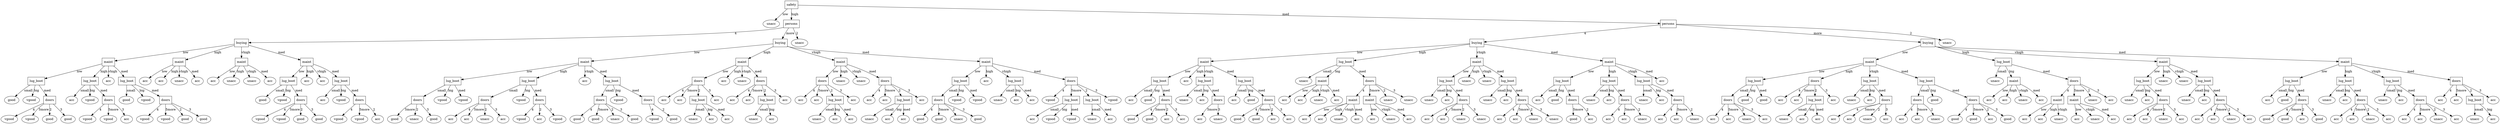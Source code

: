 digraph G {
	17934197  [label="safety", shape=box];
	597230  [label="unacc", shape=ellipse];
	17934197 -> 597230 [label="low"];
	4875224  [label="persons", shape=box];
	17934197 -> 4875224 [label="high"];
	31522607  [label="buying", shape=box];
	4875224 -> 31522607 [label="4"];
	9532399  [label="maint", shape=box];
	31522607 -> 9532399 [label="low"];
	22171962  [label="lug_boot", shape=box];
	9532399 -> 22171962 [label="low"];
	22201561  [label="good", shape=ellipse];
	22171962 -> 22201561 [label="small"];
	16359413  [label="vgood", shape=ellipse];
	22171962 -> 16359413 [label="big"];
	7652266  [label="doors", shape=box];
	22171962 -> 7652266 [label="med"];
	31063377  [label="vgood", shape=ellipse];
	7652266 -> 31063377 [label="4"];
	8785225  [label="vgood", shape=ellipse];
	7652266 -> 8785225 [label="5more"];
	13783459  [label="good", shape=ellipse];
	7652266 -> 13783459 [label="2"];
	32358515  [label="good", shape=ellipse];
	7652266 -> 32358515 [label="3"];
	32887686  [label="lug_boot", shape=box];
	9532399 -> 32887686 [label="high"];
	1187613  [label="acc", shape=ellipse];
	32887686 -> 1187613 [label="small"];
	28893273  [label="vgood", shape=ellipse];
	32887686 -> 28893273 [label="big"];
	9502784  [label="doors", shape=box];
	32887686 -> 9502784 [label="med"];
	27756227  [label="vgood", shape=ellipse];
	9502784 -> 27756227 [label="4"];
	25200832  [label="vgood", shape=ellipse];
	9502784 -> 25200832 [label="5more"];
	26354209  [label="acc", shape=ellipse];
	9502784 -> 26354209 [label="3"];
	16695559  [label="acc", shape=ellipse];
	9532399 -> 16695559 [label="vhigh"];
	20111677  [label="lug_boot", shape=box];
	9532399 -> 20111677 [label="med"];
	23163273  [label="good", shape=ellipse];
	20111677 -> 23163273 [label="small"];
	6616781  [label="vgood", shape=ellipse];
	20111677 -> 6616781 [label="big"];
	8856448  [label="doors", shape=box];
	20111677 -> 8856448 [label="med"];
	2864404  [label="vgood", shape=ellipse];
	8856448 -> 2864404 [label="4"];
	24993066  [label="vgood", shape=ellipse];
	8856448 -> 24993066 [label="5more"];
	24093812  [label="good", shape=ellipse];
	8856448 -> 24093812 [label="2"];
	9814147  [label="good", shape=ellipse];
	8856448 -> 9814147 [label="3"];
	26335425  [label="maint", shape=box];
	31522607 -> 26335425 [label="high"];
	2989062  [label="acc", shape=ellipse];
	26335425 -> 2989062 [label="low"];
	6183504  [label="acc", shape=ellipse];
	26335425 -> 6183504 [label="high"];
	8087689  [label="unacc", shape=ellipse];
	26335425 -> 8087689 [label="vhigh"];
	798709  [label="acc", shape=ellipse];
	26335425 -> 798709 [label="med"];
	2145913  [label="maint", shape=box];
	31522607 -> 2145913 [label="vhigh"];
	28910606  [label="acc", shape=ellipse];
	2145913 -> 28910606 [label="low"];
	32392776  [label="unacc", shape=ellipse];
	2145913 -> 32392776 [label="high"];
	4729123  [label="unacc", shape=ellipse];
	2145913 -> 4729123 [label="vhigh"];
	25488452  [label="acc", shape=ellipse];
	2145913 -> 25488452 [label="med"];
	28541929  [label="maint", shape=box];
	31522607 -> 28541929 [label="med"];
	10053659  [label="lug_boot", shape=box];
	28541929 -> 10053659 [label="low"];
	25292276  [label="good", shape=ellipse];
	10053659 -> 25292276 [label="small"];
	19739141  [label="vgood", shape=ellipse];
	10053659 -> 19739141 [label="big"];
	3086625  [label="doors", shape=box];
	10053659 -> 3086625 [label="med"];
	1760304  [label="vgood", shape=ellipse];
	3086625 -> 1760304 [label="4"];
	23984203  [label="vgood", shape=ellipse];
	3086625 -> 23984203 [label="5more"];
	13120210  [label="good", shape=ellipse];
	3086625 -> 13120210 [label="2"];
	25199001  [label="good", shape=ellipse];
	3086625 -> 25199001 [label="3"];
	29132923  [label="acc", shape=ellipse];
	28541929 -> 29132923 [label="high"];
	10774273  [label="acc", shape=ellipse];
	28541929 -> 10774273 [label="vhigh"];
	23503403  [label="lug_boot", shape=box];
	28541929 -> 23503403 [label="med"];
	18926678  [label="acc", shape=ellipse];
	23503403 -> 18926678 [label="small"];
	4667711  [label="vgood", shape=ellipse];
	23503403 -> 4667711 [label="big"];
	33520158  [label="doors", shape=box];
	23503403 -> 33520158 [label="med"];
	27940859  [label="vgood", shape=ellipse];
	33520158 -> 27940859 [label="4"];
	7749469  [label="vgood", shape=ellipse];
	33520158 -> 7749469 [label="5more"];
	20590970  [label="acc", shape=ellipse];
	33520158 -> 20590970 [label="2"];
	25589390  [label="buying", shape=box];
	4875224 -> 25589390 [label="more"];
	13736904  [label="maint", shape=box];
	25589390 -> 13736904 [label="low"];
	21662929  [label="lug_boot", shape=box];
	13736904 -> 21662929 [label="low"];
	23268025  [label="doors", shape=box];
	21662929 -> 23268025 [label="small"];
	22355808  [label="good", shape=ellipse];
	23268025 -> 22355808 [label="5more"];
	25094328  [label="unacc", shape=ellipse];
	23268025 -> 25094328 [label="2"];
	14726901  [label="good", shape=ellipse];
	23268025 -> 14726901 [label="3"];
	17548445  [label="vgood", shape=ellipse];
	21662929 -> 17548445 [label="big"];
	26828160  [label="vgood", shape=ellipse];
	21662929 -> 26828160 [label="med"];
	29997514  [label="lug_boot", shape=box];
	13736904 -> 29997514 [label="high"];
	12888787  [label="doors", shape=box];
	29997514 -> 12888787 [label="small"];
	27994366  [label="acc", shape=ellipse];
	12888787 -> 27994366 [label="4"];
	1070904  [label="acc", shape=ellipse];
	12888787 -> 1070904 [label="5more"];
	13523740  [label="unacc", shape=ellipse];
	12888787 -> 13523740 [label="2"];
	29346106  [label="acc", shape=ellipse];
	12888787 -> 29346106 [label="3"];
	3414368  [label="vgood", shape=ellipse];
	29997514 -> 3414368 [label="big"];
	7219514  [label="doors", shape=box];
	29997514 -> 7219514 [label="med"];
	5546792  [label="vgood", shape=ellipse];
	7219514 -> 5546792 [label="4"];
	10736847  [label="acc", shape=ellipse];
	7219514 -> 10736847 [label="2"];
	32023030  [label="vgood", shape=ellipse];
	7219514 -> 32023030 [label="3"];
	31544005  [label="acc", shape=ellipse];
	13736904 -> 31544005 [label="vhigh"];
	78236  [label="lug_boot", shape=box];
	13736904 -> 78236 [label="med"];
	6301159  [label="doors", shape=box];
	78236 -> 6301159 [label="small"];
	5799060  [label="good", shape=ellipse];
	6301159 -> 5799060 [label="4"];
	22743805  [label="good", shape=ellipse];
	6301159 -> 22743805 [label="5more"];
	3045408  [label="unacc", shape=ellipse];
	6301159 -> 3045408 [label="2"];
	13665843  [label="good", shape=ellipse];
	6301159 -> 13665843 [label="3"];
	1741620  [label="vgood", shape=ellipse];
	78236 -> 1741620 [label="big"];
	11945013  [label="doors", shape=box];
	78236 -> 11945013 [label="med"];
	3668766  [label="vgood", shape=ellipse];
	11945013 -> 3668766 [label="4"];
	21471211  [label="good", shape=ellipse];
	11945013 -> 21471211 [label="2"];
	22297736  [label="maint", shape=box];
	25589390 -> 22297736 [label="high"];
	22155964  [label="doors", shape=box];
	22297736 -> 22155964 [label="low"];
	21762307  [label="acc", shape=ellipse];
	22155964 -> 21762307 [label="4"];
	15799300  [label="acc", shape=ellipse];
	22155964 -> 15799300 [label="5more"];
	22618484  [label="lug_boot", shape=box];
	22155964 -> 22618484 [label="2"];
	10703525  [label="unacc", shape=ellipse];
	22618484 -> 10703525 [label="small"];
	8846886  [label="acc", shape=ellipse];
	22618484 -> 8846886 [label="big"];
	9938272  [label="acc", shape=ellipse];
	22618484 -> 9938272 [label="med"];
	32134769  [label="acc", shape=ellipse];
	22155964 -> 32134769 [label="3"];
	30495813  [label="acc", shape=ellipse];
	22297736 -> 30495813 [label="high"];
	32745991  [label="unacc", shape=ellipse];
	22297736 -> 32745991 [label="vhigh"];
	2081531  [label="doors", shape=box];
	22297736 -> 2081531 [label="med"];
	20573914  [label="acc", shape=ellipse];
	2081531 -> 20573914 [label="4"];
	7359402  [label="acc", shape=ellipse];
	2081531 -> 7359402 [label="5more"];
	7841785  [label="lug_boot", shape=box];
	2081531 -> 7841785 [label="2"];
	28637909  [label="unacc", shape=ellipse];
	7841785 -> 28637909 [label="small"];
	12577309  [label="acc", shape=ellipse];
	7841785 -> 12577309 [label="big"];
	27475272  [label="acc", shape=ellipse];
	2081531 -> 27475272 [label="3"];
	813251  [label="maint", shape=box];
	25589390 -> 813251 [label="vhigh"];
	11665455  [label="doors", shape=box];
	813251 -> 11665455 [label="low"];
	2771331  [label="acc", shape=ellipse];
	11665455 -> 2771331 [label="4"];
	4219289  [label="acc", shape=ellipse];
	11665455 -> 4219289 [label="5more"];
	13086732  [label="lug_boot", shape=box];
	11665455 -> 13086732 [label="2"];
	32961174  [label="unacc", shape=ellipse];
	13086732 -> 32961174 [label="small"];
	28349544  [label="acc", shape=ellipse];
	13086732 -> 28349544 [label="big"];
	31414927  [label="acc", shape=ellipse];
	13086732 -> 31414927 [label="med"];
	11707096  [label="acc", shape=ellipse];
	11665455 -> 11707096 [label="3"];
	31538514  [label="unacc", shape=ellipse];
	813251 -> 31538514 [label="high"];
	8452719  [label="unacc", shape=ellipse];
	813251 -> 8452719 [label="vhigh"];
	28954187  [label="doors", shape=box];
	813251 -> 28954187 [label="med"];
	26657200  [label="acc", shape=ellipse];
	28954187 -> 26657200 [label="4"];
	8789796  [label="acc", shape=ellipse];
	28954187 -> 8789796 [label="5more"];
	23505432  [label="lug_boot", shape=box];
	28954187 -> 23505432 [label="2"];
	19475750  [label="unacc", shape=ellipse];
	23505432 -> 19475750 [label="small"];
	5450181  [label="acc", shape=ellipse];
	23505432 -> 5450181 [label="big"];
	31156635  [label="acc", shape=ellipse];
	23505432 -> 31156635 [label="med"];
	32663045  [label="acc", shape=ellipse];
	28954187 -> 32663045 [label="3"];
	17296353  [label="maint", shape=box];
	25589390 -> 17296353 [label="med"];
	17764792  [label="lug_boot", shape=box];
	17296353 -> 17764792 [label="low"];
	5525185  [label="doors", shape=box];
	17764792 -> 5525185 [label="small"];
	16675983  [label="good", shape=ellipse];
	5525185 -> 16675983 [label="4"];
	26644003  [label="good", shape=ellipse];
	5525185 -> 26644003 [label="5more"];
	21866740  [label="unacc", shape=ellipse];
	5525185 -> 21866740 [label="2"];
	26174005  [label="good", shape=ellipse];
	5525185 -> 26174005 [label="3"];
	7905810  [label="vgood", shape=ellipse];
	17764792 -> 7905810 [label="big"];
	30957433  [label="vgood", shape=ellipse];
	17764792 -> 30957433 [label="med"];
	6561434  [label="acc", shape=ellipse];
	17296353 -> 6561434 [label="high"];
	18163514  [label="lug_boot", shape=box];
	17296353 -> 18163514 [label="vhigh"];
	29524641  [label="unacc", shape=ellipse];
	18163514 -> 29524641 [label="small"];
	17707667  [label="acc", shape=ellipse];
	18163514 -> 17707667 [label="big"];
	18506989  [label="acc", shape=ellipse];
	18163514 -> 18506989 [label="med"];
	30936685  [label="doors", shape=box];
	17296353 -> 30936685 [label="med"];
	26956691  [label="vgood", shape=ellipse];
	30936685 -> 26956691 [label="4"];
	9166034  [label="lug_boot", shape=box];
	30936685 -> 9166034 [label="5more"];
	5143025  [label="acc", shape=ellipse];
	9166034 -> 5143025 [label="small"];
	2614099  [label="vgood", shape=ellipse];
	9166034 -> 2614099 [label="big"];
	12423818  [label="vgood", shape=ellipse];
	9166034 -> 12423818 [label="med"];
	31442247  [label="lug_boot", shape=box];
	30936685 -> 31442247 [label="2"];
	1111763  [label="unacc", shape=ellipse];
	31442247 -> 1111763 [label="small"];
	29147324  [label="acc", shape=ellipse];
	31442247 -> 29147324 [label="med"];
	17933220  [label="vgood", shape=ellipse];
	30936685 -> 17933220 [label="3"];
	17725708  [label="unacc", shape=ellipse];
	4875224 -> 17725708 [label="2"];
	19736127  [label="persons", shape=box];
	17934197 -> 19736127 [label="med"];
	19533676  [label="buying", shape=box];
	19736127 -> 19533676 [label="4"];
	5938662  [label="maint", shape=box];
	19533676 -> 5938662 [label="low"];
	20228056  [label="lug_boot", shape=box];
	5938662 -> 20228056 [label="low"];
	33001201  [label="acc", shape=ellipse];
	20228056 -> 33001201 [label="small"];
	29992592  [label="good", shape=ellipse];
	20228056 -> 29992592 [label="big"];
	30832493  [label="doors", shape=box];
	20228056 -> 30832493 [label="med"];
	20631685  [label="good", shape=ellipse];
	30832493 -> 20631685 [label="4"];
	5230193  [label="good", shape=ellipse];
	30832493 -> 5230193 [label="5more"];
	24807938  [label="acc", shape=ellipse];
	30832493 -> 24807938 [label="2"];
	33208902  [label="acc", shape=ellipse];
	30832493 -> 33208902 [label="3"];
	31161848  [label="acc", shape=ellipse];
	5938662 -> 31161848 [label="high"];
	19610963  [label="lug_boot", shape=box];
	5938662 -> 19610963 [label="vhigh"];
	29839159  [label="unacc", shape=ellipse];
	19610963 -> 29839159 [label="small"];
	2208288  [label="acc", shape=ellipse];
	19610963 -> 2208288 [label="big"];
	3502256  [label="doors", shape=box];
	19610963 -> 3502256 [label="med"];
	7958910  [label="acc", shape=ellipse];
	3502256 -> 7958910 [label="5more"];
	17444196  [label="unacc", shape=ellipse];
	3502256 -> 17444196 [label="3"];
	19543842  [label="lug_boot", shape=box];
	5938662 -> 19543842 [label="med"];
	9031454  [label="acc", shape=ellipse];
	19543842 -> 9031454 [label="small"];
	24962279  [label="good", shape=ellipse];
	19543842 -> 24962279 [label="big"];
	9971081  [label="doors", shape=box];
	19543842 -> 9971081 [label="med"];
	13141056  [label="good", shape=ellipse];
	9971081 -> 13141056 [label="4"];
	6460284  [label="good", shape=ellipse];
	9971081 -> 6460284 [label="5more"];
	29418586  [label="acc", shape=ellipse];
	9971081 -> 29418586 [label="2"];
	13626440  [label="acc", shape=ellipse];
	9971081 -> 13626440 [label="3"];
	10580099  [label="lug_boot", shape=box];
	19533676 -> 10580099 [label="high"];
	14800362  [label="unacc", shape=ellipse];
	10580099 -> 14800362 [label="small"];
	10690075  [label="maint", shape=box];
	10580099 -> 10690075 [label="big"];
	17671659  [label="acc", shape=ellipse];
	10690075 -> 17671659 [label="low"];
	17308974  [label="acc", shape=ellipse];
	10690075 -> 17308974 [label="high"];
	28571689  [label="unacc", shape=ellipse];
	10690075 -> 28571689 [label="vhigh"];
	6915075  [label="acc", shape=ellipse];
	10690075 -> 6915075 [label="med"];
	22676229  [label="doors", shape=box];
	10580099 -> 22676229 [label="med"];
	8146001  [label="maint", shape=box];
	22676229 -> 8146001 [label="4"];
	7756310  [label="acc", shape=ellipse];
	8146001 -> 7756310 [label="low"];
	1346515  [label="acc", shape=ellipse];
	8146001 -> 1346515 [label="high"];
	15206466  [label="unacc", shape=ellipse];
	8146001 -> 15206466 [label="vhigh"];
	24531886  [label="acc", shape=ellipse];
	8146001 -> 24531886 [label="med"];
	24109300  [label="maint", shape=box];
	22676229 -> 24109300 [label="5more"];
	1691809  [label="acc", shape=ellipse];
	24109300 -> 1691809 [label="low"];
	13642577  [label="unacc", shape=ellipse];
	24109300 -> 13642577 [label="vhigh"];
	13366030  [label="acc", shape=ellipse];
	24109300 -> 13366030 [label="med"];
	29509536  [label="unacc", shape=ellipse];
	22676229 -> 29509536 [label="2"];
	32269974  [label="unacc", shape=ellipse];
	22676229 -> 32269974 [label="3"];
	21173056  [label="maint", shape=box];
	19533676 -> 21173056 [label="vhigh"];
	10805987  [label="lug_boot", shape=box];
	21173056 -> 10805987 [label="low"];
	19642336  [label="unacc", shape=ellipse];
	10805987 -> 19642336 [label="small"];
	20248218  [label="acc", shape=ellipse];
	10805987 -> 20248218 [label="big"];
	2758093  [label="doors", shape=box];
	10805987 -> 2758093 [label="med"];
	16607409  [label="acc", shape=ellipse];
	2758093 -> 16607409 [label="4"];
	14962806  [label="acc", shape=ellipse];
	2758093 -> 14962806 [label="5more"];
	22976342  [label="unacc", shape=ellipse];
	2758093 -> 22976342 [label="2"];
	18983808  [label="unacc", shape=ellipse];
	2758093 -> 18983808 [label="3"];
	25326212  [label="unacc", shape=ellipse];
	21173056 -> 25326212 [label="high"];
	19690856  [label="unacc", shape=ellipse];
	21173056 -> 19690856 [label="vhigh"];
	30411188  [label="lug_boot", shape=box];
	21173056 -> 30411188 [label="med"];
	19731881  [label="unacc", shape=ellipse];
	30411188 -> 19731881 [label="small"];
	15277917  [label="acc", shape=ellipse];
	30411188 -> 15277917 [label="big"];
	17447716  [label="doors", shape=box];
	30411188 -> 17447716 [label="med"];
	11587215  [label="acc", shape=ellipse];
	17447716 -> 11587215 [label="4"];
	29959477  [label="acc", shape=ellipse];
	17447716 -> 29959477 [label="5more"];
	11124894  [label="unacc", shape=ellipse];
	17447716 -> 11124894 [label="2"];
	10807107  [label="unacc", shape=ellipse];
	17447716 -> 10807107 [label="3"];
	4909906  [label="maint", shape=box];
	19533676 -> 4909906 [label="med"];
	10446619  [label="lug_boot", shape=box];
	4909906 -> 10446619 [label="low"];
	19543955  [label="acc", shape=ellipse];
	10446619 -> 19543955 [label="small"];
	10933534  [label="good", shape=ellipse];
	10446619 -> 10933534 [label="big"];
	15842168  [label="doors", shape=box];
	10446619 -> 15842168 [label="med"];
	4916061  [label="good", shape=ellipse];
	15842168 -> 4916061 [label="5more"];
	13238549  [label="acc", shape=ellipse];
	15842168 -> 13238549 [label="2"];
	860069  [label="lug_boot", shape=box];
	4909906 -> 860069 [label="high"];
	26780757  [label="unacc", shape=ellipse];
	860069 -> 26780757 [label="small"];
	5041714  [label="acc", shape=ellipse];
	860069 -> 5041714 [label="big"];
	11155366  [label="doors", shape=box];
	860069 -> 11155366 [label="med"];
	19627754  [label="acc", shape=ellipse];
	11155366 -> 19627754 [label="4"];
	10040639  [label="acc", shape=ellipse];
	11155366 -> 10040639 [label="5more"];
	7791465  [label="unacc", shape=ellipse];
	11155366 -> 7791465 [label="2"];
	21764429  [label="lug_boot", shape=box];
	4909906 -> 21764429 [label="vhigh"];
	17901443  [label="unacc", shape=ellipse];
	21764429 -> 17901443 [label="small"];
	20531348  [label="acc", shape=ellipse];
	21764429 -> 20531348 [label="big"];
	30146205  [label="doors", shape=box];
	21764429 -> 30146205 [label="med"];
	28899428  [label="acc", shape=ellipse];
	30146205 -> 28899428 [label="4"];
	12285785  [label="acc", shape=ellipse];
	30146205 -> 12285785 [label="5more"];
	26779524  [label="unacc", shape=ellipse];
	30146205 -> 26779524 [label="2"];
	17876004  [label="acc", shape=ellipse];
	4909906 -> 17876004 [label="med"];
	29173348  [label="buying", shape=box];
	19736127 -> 29173348 [label="more"];
	19106770  [label="maint", shape=box];
	29173348 -> 19106770 [label="low"];
	11582167  [label="lug_boot", shape=box];
	19106770 -> 11582167 [label="low"];
	12227392  [label="doors", shape=box];
	11582167 -> 12227392 [label="small"];
	18450577  [label="acc", shape=ellipse];
	12227392 -> 18450577 [label="4"];
	22355327  [label="acc", shape=ellipse];
	12227392 -> 22355327 [label="5more"];
	17007273  [label="unacc", shape=ellipse];
	12227392 -> 17007273 [label="2"];
	24585668  [label="acc", shape=ellipse];
	12227392 -> 24585668 [label="3"];
	22048196  [label="good", shape=ellipse];
	11582167 -> 22048196 [label="big"];
	22438818  [label="good", shape=ellipse];
	11582167 -> 22438818 [label="med"];
	10969598  [label="doors", shape=box];
	19106770 -> 10969598 [label="high"];
	17984263  [label="acc", shape=ellipse];
	10969598 -> 17984263 [label="4"];
	3199106  [label="acc", shape=ellipse];
	10969598 -> 3199106 [label="5more"];
	13185532  [label="lug_boot", shape=box];
	10969598 -> 13185532 [label="2"];
	15778003  [label="unacc", shape=ellipse];
	13185532 -> 15778003 [label="small"];
	229902  [label="acc", shape=ellipse];
	13185532 -> 229902 [label="big"];
	5210326  [label="acc", shape=ellipse];
	13185532 -> 5210326 [label="med"];
	26440236  [label="acc", shape=ellipse];
	10969598 -> 26440236 [label="3"];
	19712349  [label="lug_boot", shape=box];
	19106770 -> 19712349 [label="vhigh"];
	22543186  [label="unacc", shape=ellipse];
	19712349 -> 22543186 [label="small"];
	20243707  [label="acc", shape=ellipse];
	19712349 -> 20243707 [label="big"];
	27602911  [label="doors", shape=box];
	19712349 -> 27602911 [label="med"];
	32113234  [label="acc", shape=ellipse];
	27602911 -> 32113234 [label="4"];
	4098499  [label="acc", shape=ellipse];
	27602911 -> 4098499 [label="5more"];
	29791654  [label="unacc", shape=ellipse];
	27602911 -> 29791654 [label="2"];
	9097070  [label="acc", shape=ellipse];
	27602911 -> 9097070 [label="3"];
	20474136  [label="lug_boot", shape=box];
	19106770 -> 20474136 [label="med"];
	8106640  [label="doors", shape=box];
	20474136 -> 8106640 [label="small"];
	17320380  [label="acc", shape=ellipse];
	8106640 -> 17320380 [label="4"];
	18929195  [label="acc", shape=ellipse];
	8106640 -> 18929195 [label="5more"];
	13419912  [label="unacc", shape=ellipse];
	8106640 -> 13419912 [label="2"];
	29131495  [label="good", shape=ellipse];
	20474136 -> 29131495 [label="big"];
	20324370  [label="doors", shape=box];
	20474136 -> 20324370 [label="med"];
	7578443  [label="good", shape=ellipse];
	20324370 -> 7578443 [label="4"];
	31822120  [label="good", shape=ellipse];
	20324370 -> 31822120 [label="5more"];
	10284430  [label="acc", shape=ellipse];
	20324370 -> 10284430 [label="2"];
	11546362  [label="good", shape=ellipse];
	20324370 -> 11546362 [label="3"];
	14440411  [label="lug_boot", shape=box];
	29173348 -> 14440411 [label="high"];
	795840  [label="unacc", shape=ellipse];
	14440411 -> 795840 [label="small"];
	21021313  [label="maint", shape=box];
	14440411 -> 21021313 [label="big"];
	10605044  [label="acc", shape=ellipse];
	21021313 -> 10605044 [label="low"];
	31401995  [label="acc", shape=ellipse];
	21021313 -> 31401995 [label="high"];
	29232906  [label="unacc", shape=ellipse];
	21021313 -> 29232906 [label="vhigh"];
	13459339  [label="acc", shape=ellipse];
	21021313 -> 13459339 [label="med"];
	20698484  [label="doors", shape=box];
	14440411 -> 20698484 [label="med"];
	20634710  [label="maint", shape=box];
	20698484 -> 20634710 [label="4"];
	22522451  [label="acc", shape=ellipse];
	20634710 -> 22522451 [label="low"];
	7295144  [label="acc", shape=ellipse];
	20634710 -> 7295144 [label="high"];
	1603604  [label="unacc", shape=ellipse];
	20634710 -> 1603604 [label="vhigh"];
	7579563  [label="maint", shape=box];
	20698484 -> 7579563 [label="5more"];
	17103608  [label="acc", shape=ellipse];
	7579563 -> 17103608 [label="low"];
	33081055  [label="unacc", shape=ellipse];
	7579563 -> 33081055 [label="vhigh"];
	29912037  [label="acc", shape=ellipse];
	7579563 -> 29912037 [label="med"];
	19116636  [label="unacc", shape=ellipse];
	20698484 -> 19116636 [label="2"];
	9616314  [label="acc", shape=ellipse];
	20698484 -> 9616314 [label="3"];
	23255990  [label="maint", shape=box];
	29173348 -> 23255990 [label="vhigh"];
	21414356  [label="lug_boot", shape=box];
	23255990 -> 21414356 [label="low"];
	6259058  [label="unacc", shape=ellipse];
	21414356 -> 6259058 [label="small"];
	2859291  [label="acc", shape=ellipse];
	21414356 -> 2859291 [label="big"];
	6166426  [label="doors", shape=box];
	21414356 -> 6166426 [label="med"];
	23047631  [label="acc", shape=ellipse];
	6166426 -> 23047631 [label="4"];
	9182681  [label="acc", shape=ellipse];
	6166426 -> 9182681 [label="5more"];
	16496587  [label="unacc", shape=ellipse];
	6166426 -> 16496587 [label="2"];
	31427481  [label="acc", shape=ellipse];
	6166426 -> 31427481 [label="3"];
	21375057  [label="unacc", shape=ellipse];
	23255990 -> 21375057 [label="high"];
	16842840  [label="unacc", shape=ellipse];
	23255990 -> 16842840 [label="vhigh"];
	12430225  [label="lug_boot", shape=box];
	23255990 -> 12430225 [label="med"];
	4898828  [label="unacc", shape=ellipse];
	12430225 -> 4898828 [label="small"];
	25582376  [label="acc", shape=ellipse];
	12430225 -> 25582376 [label="big"];
	30066395  [label="doors", shape=box];
	12430225 -> 30066395 [label="med"];
	29715552  [label="acc", shape=ellipse];
	30066395 -> 29715552 [label="4"];
	5122060  [label="acc", shape=ellipse];
	30066395 -> 5122060 [label="5more"];
	19356985  [label="unacc", shape=ellipse];
	30066395 -> 19356985 [label="2"];
	22634321  [label="acc", shape=ellipse];
	30066395 -> 22634321 [label="3"];
	8442367  [label="maint", shape=box];
	29173348 -> 8442367 [label="med"];
	22725577  [label="lug_boot", shape=box];
	8442367 -> 22725577 [label="low"];
	32233307  [label="acc", shape=ellipse];
	22725577 -> 32233307 [label="small"];
	8897128  [label="good", shape=ellipse];
	22725577 -> 8897128 [label="big"];
	15485575  [label="doors", shape=box];
	22725577 -> 15485575 [label="med"];
	17890856  [label="good", shape=ellipse];
	15485575 -> 17890856 [label="4"];
	10365435  [label="good", shape=ellipse];
	15485575 -> 10365435 [label="5more"];
	30821431  [label="acc", shape=ellipse];
	15485575 -> 30821431 [label="2"];
	2478770  [label="good", shape=ellipse];
	15485575 -> 2478770 [label="3"];
	19653053  [label="lug_boot", shape=box];
	8442367 -> 19653053 [label="high"];
	32603767  [label="unacc", shape=ellipse];
	19653053 -> 32603767 [label="small"];
	27653945  [label="acc", shape=ellipse];
	19653053 -> 27653945 [label="big"];
	17431955  [label="doors", shape=box];
	19653053 -> 17431955 [label="med"];
	15138573  [label="acc", shape=ellipse];
	17431955 -> 15138573 [label="4"];
	24306761  [label="acc", shape=ellipse];
	17431955 -> 24306761 [label="5more"];
	32079775  [label="unacc", shape=ellipse];
	17431955 -> 32079775 [label="2"];
	12170552  [label="acc", shape=ellipse];
	17431955 -> 12170552 [label="3"];
	2654289  [label="lug_boot", shape=box];
	8442367 -> 2654289 [label="vhigh"];
	16795115  [label="unacc", shape=ellipse];
	2654289 -> 16795115 [label="small"];
	15628820  [label="acc", shape=ellipse];
	2654289 -> 15628820 [label="big"];
	9489155  [label="doors", shape=box];
	2654289 -> 9489155 [label="med"];
	27832  [label="acc", shape=ellipse];
	9489155 -> 27832 [label="4"];
	31564808  [label="acc", shape=ellipse];
	9489155 -> 31564808 [label="5more"];
	14161796  [label="unacc", shape=ellipse];
	9489155 -> 14161796 [label="2"];
	15735326  [label="acc", shape=ellipse];
	9489155 -> 15735326 [label="3"];
	21145613  [label="doors", shape=box];
	8442367 -> 21145613 [label="med"];
	19330907  [label="acc", shape=ellipse];
	21145613 -> 19330907 [label="4"];
	20559758  [label="acc", shape=ellipse];
	21145613 -> 20559758 [label="5more"];
	4313181  [label="lug_boot", shape=box];
	21145613 -> 4313181 [label="2"];
	14065758  [label="unacc", shape=ellipse];
	4313181 -> 14065758 [label="small"];
	12224002  [label="acc", shape=ellipse];
	4313181 -> 12224002 [label="big"];
	28571894  [label="acc", shape=ellipse];
	21145613 -> 28571894 [label="3"];
	10352369  [label="unacc", shape=ellipse];
	19736127 -> 10352369 [label="2"];
}
